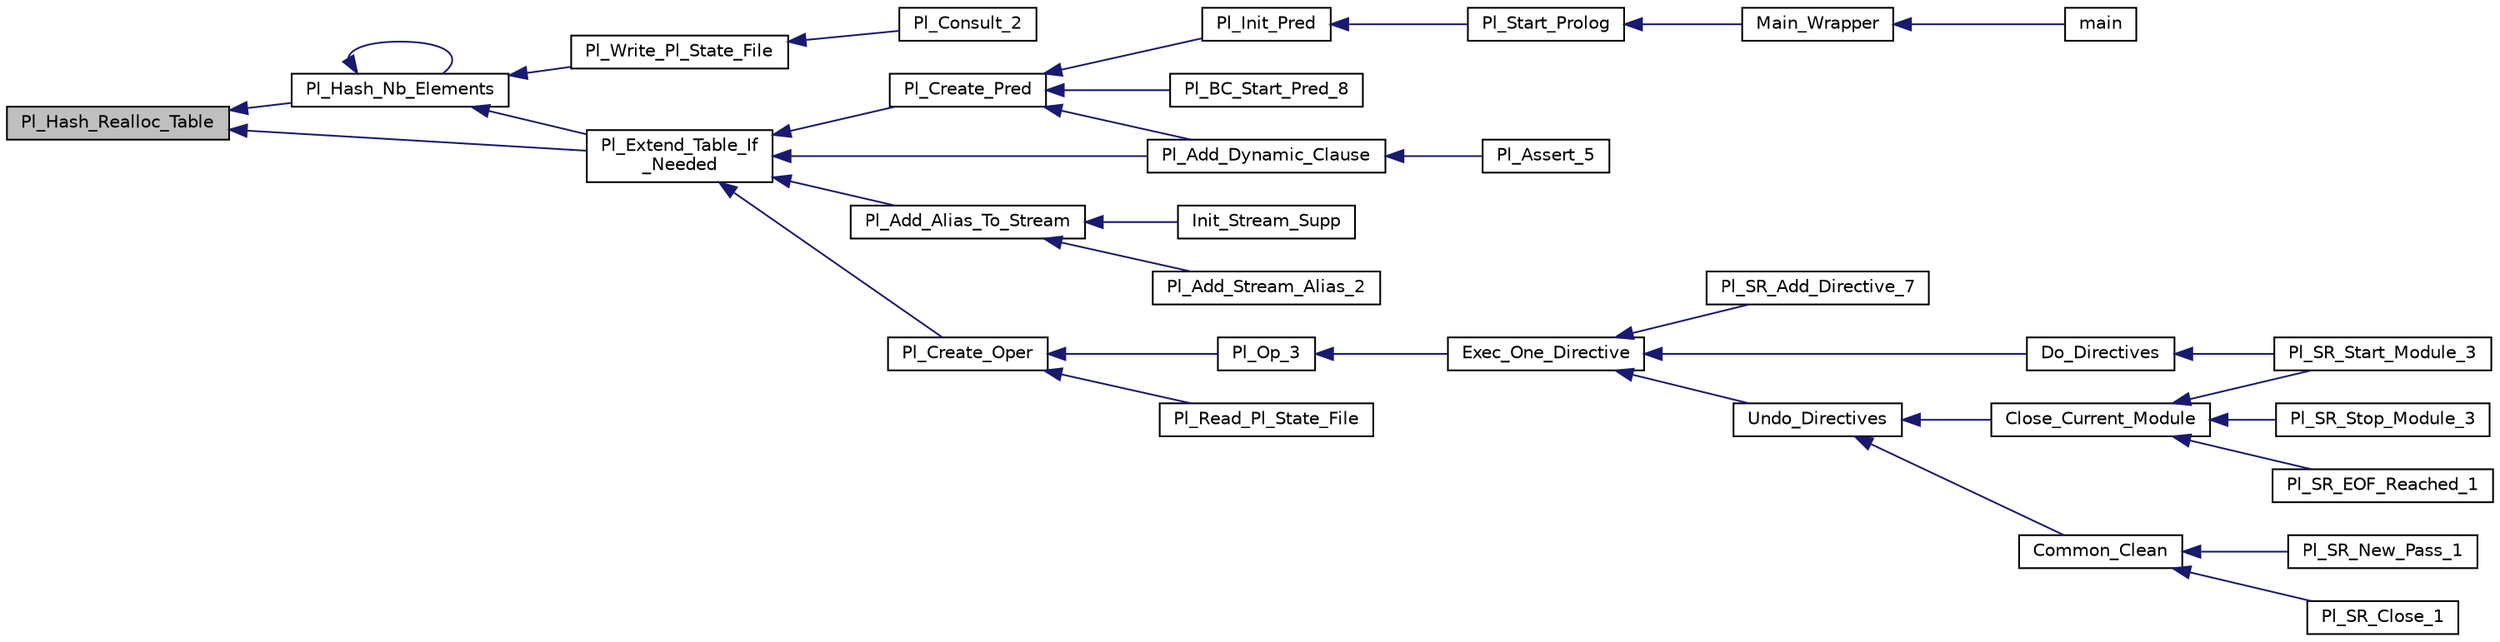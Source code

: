 digraph "Pl_Hash_Realloc_Table"
{
  edge [fontname="Helvetica",fontsize="10",labelfontname="Helvetica",labelfontsize="10"];
  node [fontname="Helvetica",fontsize="10",shape=record];
  rankdir="LR";
  Node1 [label="Pl_Hash_Realloc_Table",height=0.2,width=0.4,color="black", fillcolor="grey75", style="filled", fontcolor="black"];
  Node1 -> Node2 [dir="back",color="midnightblue",fontsize="10",style="solid",fontname="Helvetica"];
  Node2 [label="Pl_Hash_Nb_Elements",height=0.2,width=0.4,color="black", fillcolor="white", style="filled",URL="$hash_8h.html#a8c963a8a2962687a4f80a908981d3b9a"];
  Node2 -> Node3 [dir="back",color="midnightblue",fontsize="10",style="solid",fontname="Helvetica"];
  Node3 [label="Pl_Write_Pl_State_File",height=0.2,width=0.4,color="black", fillcolor="white", style="filled",URL="$flag__supp_8h.html#aae6ead01f35ccaa6a4c453aeadc1f5ef"];
  Node3 -> Node4 [dir="back",color="midnightblue",fontsize="10",style="solid",fontname="Helvetica"];
  Node4 [label="Pl_Consult_2",height=0.2,width=0.4,color="black", fillcolor="white", style="filled",URL="$consult__c_8c.html#a1aeea9f76cdfe478ce18d2262b45f36a"];
  Node2 -> Node2 [dir="back",color="midnightblue",fontsize="10",style="solid",fontname="Helvetica"];
  Node2 -> Node5 [dir="back",color="midnightblue",fontsize="10",style="solid",fontname="Helvetica"];
  Node5 [label="Pl_Extend_Table_If\l_Needed",height=0.2,width=0.4,color="black", fillcolor="white", style="filled",URL="$misc_8h.html#a623a56eb127eb18ff99bc4737ebc100b"];
  Node5 -> Node6 [dir="back",color="midnightblue",fontsize="10",style="solid",fontname="Helvetica"];
  Node6 [label="Pl_Add_Dynamic_Clause",height=0.2,width=0.4,color="black", fillcolor="white", style="filled",URL="$dynam__supp_8h.html#ac515f897a0c90f972786f9d16a14ddd5"];
  Node6 -> Node7 [dir="back",color="midnightblue",fontsize="10",style="solid",fontname="Helvetica"];
  Node7 [label="Pl_Assert_5",height=0.2,width=0.4,color="black", fillcolor="white", style="filled",URL="$assert__c_8c.html#a797deea264dcd97e69d345f7f1e189aa"];
  Node5 -> Node8 [dir="back",color="midnightblue",fontsize="10",style="solid",fontname="Helvetica"];
  Node8 [label="Pl_Add_Alias_To_Stream",height=0.2,width=0.4,color="black", fillcolor="white", style="filled",URL="$stream__supp_8h.html#a68baecf1476b95a7cb8890662eb22567"];
  Node8 -> Node9 [dir="back",color="midnightblue",fontsize="10",style="solid",fontname="Helvetica"];
  Node9 [label="Pl_Add_Stream_Alias_2",height=0.2,width=0.4,color="black", fillcolor="white", style="filled",URL="$stream__c_8c.html#ace3c9e531ef6f560a00d1a4bdcb21eb9"];
  Node8 -> Node10 [dir="back",color="midnightblue",fontsize="10",style="solid",fontname="Helvetica"];
  Node10 [label="Init_Stream_Supp",height=0.2,width=0.4,color="black", fillcolor="white", style="filled",URL="$stream__supp_8c.html#a46a2de744d0ab922af4d2edc06e1ac48"];
  Node5 -> Node11 [dir="back",color="midnightblue",fontsize="10",style="solid",fontname="Helvetica"];
  Node11 [label="Pl_Create_Oper",height=0.2,width=0.4,color="black", fillcolor="white", style="filled",URL="$oper_8h.html#aaea6f69a5ed64f5abc47f0abdfe0ee10"];
  Node11 -> Node12 [dir="back",color="midnightblue",fontsize="10",style="solid",fontname="Helvetica"];
  Node12 [label="Pl_Read_Pl_State_File",height=0.2,width=0.4,color="black", fillcolor="white", style="filled",URL="$flag__supp_8h.html#a6fb80438bca5ea3a8626da474b5111bc"];
  Node11 -> Node13 [dir="back",color="midnightblue",fontsize="10",style="solid",fontname="Helvetica"];
  Node13 [label="Pl_Op_3",height=0.2,width=0.4,color="black", fillcolor="white", style="filled",URL="$src__rdr__c_8c.html#ae6dc2db598921d7de3ef556682930cfd"];
  Node13 -> Node14 [dir="back",color="midnightblue",fontsize="10",style="solid",fontname="Helvetica"];
  Node14 [label="Exec_One_Directive",height=0.2,width=0.4,color="black", fillcolor="white", style="filled",URL="$src__rdr__c_8c.html#a7ef84e25cd84c5961d096b2ddda6df98"];
  Node14 -> Node15 [dir="back",color="midnightblue",fontsize="10",style="solid",fontname="Helvetica"];
  Node15 [label="Pl_SR_Add_Directive_7",height=0.2,width=0.4,color="black", fillcolor="white", style="filled",URL="$src__rdr__c_8c.html#a421cb25150c80da420451dc77a0103f1"];
  Node14 -> Node16 [dir="back",color="midnightblue",fontsize="10",style="solid",fontname="Helvetica"];
  Node16 [label="Do_Directives",height=0.2,width=0.4,color="black", fillcolor="white", style="filled",URL="$src__rdr__c_8c.html#abf7ac3719de56b13db4c6b8863b9196b"];
  Node16 -> Node17 [dir="back",color="midnightblue",fontsize="10",style="solid",fontname="Helvetica"];
  Node17 [label="Pl_SR_Start_Module_3",height=0.2,width=0.4,color="black", fillcolor="white", style="filled",URL="$src__rdr__c_8c.html#a6bda16bcd2ea878e58cd1054b0355a2b"];
  Node14 -> Node18 [dir="back",color="midnightblue",fontsize="10",style="solid",fontname="Helvetica"];
  Node18 [label="Undo_Directives",height=0.2,width=0.4,color="black", fillcolor="white", style="filled",URL="$src__rdr__c_8c.html#aabba005f79d5cdf767564c28d583cabb"];
  Node18 -> Node19 [dir="back",color="midnightblue",fontsize="10",style="solid",fontname="Helvetica"];
  Node19 [label="Common_Clean",height=0.2,width=0.4,color="black", fillcolor="white", style="filled",URL="$src__rdr__c_8c.html#aa2b766aaaa6b911f531a08bdbee67b52"];
  Node19 -> Node20 [dir="back",color="midnightblue",fontsize="10",style="solid",fontname="Helvetica"];
  Node20 [label="Pl_SR_Close_1",height=0.2,width=0.4,color="black", fillcolor="white", style="filled",URL="$src__rdr__c_8c.html#a9bd17edd807337f25b335d86f826e75d"];
  Node19 -> Node21 [dir="back",color="midnightblue",fontsize="10",style="solid",fontname="Helvetica"];
  Node21 [label="Pl_SR_New_Pass_1",height=0.2,width=0.4,color="black", fillcolor="white", style="filled",URL="$src__rdr__c_8c.html#a260024335c542b6e1dacb6252ab5e1cc"];
  Node18 -> Node22 [dir="back",color="midnightblue",fontsize="10",style="solid",fontname="Helvetica"];
  Node22 [label="Close_Current_Module",height=0.2,width=0.4,color="black", fillcolor="white", style="filled",URL="$src__rdr__c_8c.html#ac535da1516f79bfe5f35e2650fda79c0"];
  Node22 -> Node23 [dir="back",color="midnightblue",fontsize="10",style="solid",fontname="Helvetica"];
  Node23 [label="Pl_SR_EOF_Reached_1",height=0.2,width=0.4,color="black", fillcolor="white", style="filled",URL="$src__rdr__c_8c.html#a502c8bb8af0be04ef1c0edd4c1cec842"];
  Node22 -> Node17 [dir="back",color="midnightblue",fontsize="10",style="solid",fontname="Helvetica"];
  Node22 -> Node24 [dir="back",color="midnightblue",fontsize="10",style="solid",fontname="Helvetica"];
  Node24 [label="Pl_SR_Stop_Module_3",height=0.2,width=0.4,color="black", fillcolor="white", style="filled",URL="$src__rdr__c_8c.html#aa9bd5e0d9fa50c972b6c7933bbfdb299"];
  Node5 -> Node25 [dir="back",color="midnightblue",fontsize="10",style="solid",fontname="Helvetica"];
  Node25 [label="Pl_Create_Pred",height=0.2,width=0.4,color="black", fillcolor="white", style="filled",URL="$pred_8h.html#a43f9afc5dcfc6f9c1f8205024c2be46a"];
  Node25 -> Node26 [dir="back",color="midnightblue",fontsize="10",style="solid",fontname="Helvetica"];
  Node26 [label="Pl_BC_Start_Pred_8",height=0.2,width=0.4,color="black", fillcolor="white", style="filled",URL="$bc__supp_8c.html#a78d4c74e8773ebb5cf2245f265114542"];
  Node25 -> Node6 [dir="back",color="midnightblue",fontsize="10",style="solid",fontname="Helvetica"];
  Node25 -> Node27 [dir="back",color="midnightblue",fontsize="10",style="solid",fontname="Helvetica"];
  Node27 [label="Pl_Init_Pred",height=0.2,width=0.4,color="black", fillcolor="white", style="filled",URL="$pred_8h.html#aa0fb875bb38ef710cad2276c7c843dc0"];
  Node27 -> Node28 [dir="back",color="midnightblue",fontsize="10",style="solid",fontname="Helvetica"];
  Node28 [label="Pl_Start_Prolog",height=0.2,width=0.4,color="black", fillcolor="white", style="filled",URL="$gprolog_8h.html#a79163a775d949cf493a9f7b28bf4fc09"];
  Node28 -> Node29 [dir="back",color="midnightblue",fontsize="10",style="solid",fontname="Helvetica"];
  Node29 [label="Main_Wrapper",height=0.2,width=0.4,color="black", fillcolor="white", style="filled",URL="$main_8c.html#a335bb6fe70cf4c383aec5baef5f39e47"];
  Node29 -> Node30 [dir="back",color="midnightblue",fontsize="10",style="solid",fontname="Helvetica"];
  Node30 [label="main",height=0.2,width=0.4,color="black", fillcolor="white", style="filled",URL="$main_8c.html#a0ddf1224851353fc92bfbff6f499fa97"];
  Node1 -> Node5 [dir="back",color="midnightblue",fontsize="10",style="solid",fontname="Helvetica"];
}
